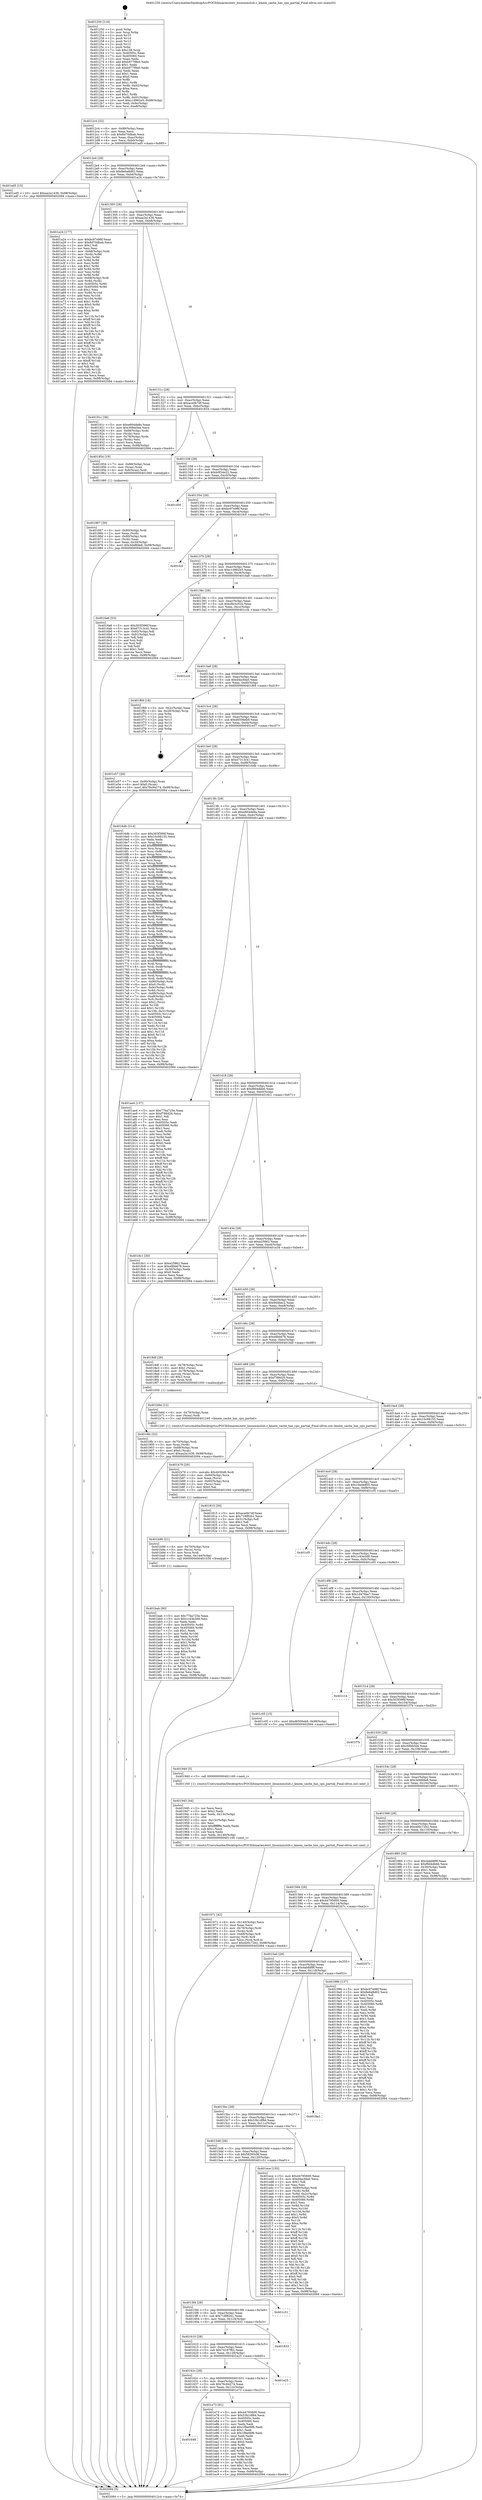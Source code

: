 digraph "0x401250" {
  label = "0x401250 (/mnt/c/Users/mathe/Desktop/tcc/POCII/binaries/extr_linuxmmslub.c_kmem_cache_has_cpu_partial_Final-ollvm.out::main(0))"
  labelloc = "t"
  node[shape=record]

  Entry [label="",width=0.3,height=0.3,shape=circle,fillcolor=black,style=filled]
  "0x4012c4" [label="{
     0x4012c4 [32]\l
     | [instrs]\l
     &nbsp;&nbsp;0x4012c4 \<+6\>: mov -0x98(%rbp),%eax\l
     &nbsp;&nbsp;0x4012ca \<+2\>: mov %eax,%ecx\l
     &nbsp;&nbsp;0x4012cc \<+6\>: sub $0x8d70dbab,%ecx\l
     &nbsp;&nbsp;0x4012d2 \<+6\>: mov %eax,-0xac(%rbp)\l
     &nbsp;&nbsp;0x4012d8 \<+6\>: mov %ecx,-0xb0(%rbp)\l
     &nbsp;&nbsp;0x4012de \<+6\>: je 0000000000401ad5 \<main+0x885\>\l
  }"]
  "0x401ad5" [label="{
     0x401ad5 [15]\l
     | [instrs]\l
     &nbsp;&nbsp;0x401ad5 \<+10\>: movl $0xaa2a1436,-0x98(%rbp)\l
     &nbsp;&nbsp;0x401adf \<+5\>: jmp 0000000000402094 \<main+0xe44\>\l
  }"]
  "0x4012e4" [label="{
     0x4012e4 [28]\l
     | [instrs]\l
     &nbsp;&nbsp;0x4012e4 \<+5\>: jmp 00000000004012e9 \<main+0x99\>\l
     &nbsp;&nbsp;0x4012e9 \<+6\>: mov -0xac(%rbp),%eax\l
     &nbsp;&nbsp;0x4012ef \<+5\>: sub $0x8e6a8d02,%eax\l
     &nbsp;&nbsp;0x4012f4 \<+6\>: mov %eax,-0xb4(%rbp)\l
     &nbsp;&nbsp;0x4012fa \<+6\>: je 0000000000401a24 \<main+0x7d4\>\l
  }"]
  Exit [label="",width=0.3,height=0.3,shape=circle,fillcolor=black,style=filled,peripheries=2]
  "0x401a24" [label="{
     0x401a24 [177]\l
     | [instrs]\l
     &nbsp;&nbsp;0x401a24 \<+5\>: mov $0xbc97e98f,%eax\l
     &nbsp;&nbsp;0x401a29 \<+5\>: mov $0x8d70dbab,%ecx\l
     &nbsp;&nbsp;0x401a2e \<+2\>: mov $0x1,%dl\l
     &nbsp;&nbsp;0x401a30 \<+2\>: xor %esi,%esi\l
     &nbsp;&nbsp;0x401a32 \<+4\>: mov -0x68(%rbp),%rdi\l
     &nbsp;&nbsp;0x401a36 \<+3\>: mov (%rdi),%r8d\l
     &nbsp;&nbsp;0x401a39 \<+3\>: mov %esi,%r9d\l
     &nbsp;&nbsp;0x401a3c \<+3\>: sub %r8d,%r9d\l
     &nbsp;&nbsp;0x401a3f \<+3\>: mov %esi,%r8d\l
     &nbsp;&nbsp;0x401a42 \<+4\>: sub $0x1,%r8d\l
     &nbsp;&nbsp;0x401a46 \<+3\>: add %r8d,%r9d\l
     &nbsp;&nbsp;0x401a49 \<+3\>: mov %esi,%r8d\l
     &nbsp;&nbsp;0x401a4c \<+3\>: sub %r9d,%r8d\l
     &nbsp;&nbsp;0x401a4f \<+4\>: mov -0x68(%rbp),%rdi\l
     &nbsp;&nbsp;0x401a53 \<+3\>: mov %r8d,(%rdi)\l
     &nbsp;&nbsp;0x401a56 \<+8\>: mov 0x40505c,%r8d\l
     &nbsp;&nbsp;0x401a5e \<+8\>: mov 0x405060,%r9d\l
     &nbsp;&nbsp;0x401a66 \<+3\>: sub $0x1,%esi\l
     &nbsp;&nbsp;0x401a69 \<+3\>: mov %r8d,%r10d\l
     &nbsp;&nbsp;0x401a6c \<+3\>: add %esi,%r10d\l
     &nbsp;&nbsp;0x401a6f \<+4\>: imul %r10d,%r8d\l
     &nbsp;&nbsp;0x401a73 \<+4\>: and $0x1,%r8d\l
     &nbsp;&nbsp;0x401a77 \<+4\>: cmp $0x0,%r8d\l
     &nbsp;&nbsp;0x401a7b \<+4\>: sete %r11b\l
     &nbsp;&nbsp;0x401a7f \<+4\>: cmp $0xa,%r9d\l
     &nbsp;&nbsp;0x401a83 \<+3\>: setl %bl\l
     &nbsp;&nbsp;0x401a86 \<+3\>: mov %r11b,%r14b\l
     &nbsp;&nbsp;0x401a89 \<+4\>: xor $0xff,%r14b\l
     &nbsp;&nbsp;0x401a8d \<+3\>: mov %bl,%r15b\l
     &nbsp;&nbsp;0x401a90 \<+4\>: xor $0xff,%r15b\l
     &nbsp;&nbsp;0x401a94 \<+3\>: xor $0x1,%dl\l
     &nbsp;&nbsp;0x401a97 \<+3\>: mov %r14b,%r12b\l
     &nbsp;&nbsp;0x401a9a \<+4\>: and $0xff,%r12b\l
     &nbsp;&nbsp;0x401a9e \<+3\>: and %dl,%r11b\l
     &nbsp;&nbsp;0x401aa1 \<+3\>: mov %r15b,%r13b\l
     &nbsp;&nbsp;0x401aa4 \<+4\>: and $0xff,%r13b\l
     &nbsp;&nbsp;0x401aa8 \<+2\>: and %dl,%bl\l
     &nbsp;&nbsp;0x401aaa \<+3\>: or %r11b,%r12b\l
     &nbsp;&nbsp;0x401aad \<+3\>: or %bl,%r13b\l
     &nbsp;&nbsp;0x401ab0 \<+3\>: xor %r13b,%r12b\l
     &nbsp;&nbsp;0x401ab3 \<+3\>: or %r15b,%r14b\l
     &nbsp;&nbsp;0x401ab6 \<+4\>: xor $0xff,%r14b\l
     &nbsp;&nbsp;0x401aba \<+3\>: or $0x1,%dl\l
     &nbsp;&nbsp;0x401abd \<+3\>: and %dl,%r14b\l
     &nbsp;&nbsp;0x401ac0 \<+3\>: or %r14b,%r12b\l
     &nbsp;&nbsp;0x401ac3 \<+4\>: test $0x1,%r12b\l
     &nbsp;&nbsp;0x401ac7 \<+3\>: cmovne %ecx,%eax\l
     &nbsp;&nbsp;0x401aca \<+6\>: mov %eax,-0x98(%rbp)\l
     &nbsp;&nbsp;0x401ad0 \<+5\>: jmp 0000000000402094 \<main+0xe44\>\l
  }"]
  "0x401300" [label="{
     0x401300 [28]\l
     | [instrs]\l
     &nbsp;&nbsp;0x401300 \<+5\>: jmp 0000000000401305 \<main+0xb5\>\l
     &nbsp;&nbsp;0x401305 \<+6\>: mov -0xac(%rbp),%eax\l
     &nbsp;&nbsp;0x40130b \<+5\>: sub $0xaa2a1436,%eax\l
     &nbsp;&nbsp;0x401310 \<+6\>: mov %eax,-0xb8(%rbp)\l
     &nbsp;&nbsp;0x401316 \<+6\>: je 000000000040191c \<main+0x6cc\>\l
  }"]
  "0x401648" [label="{
     0x401648\l
  }", style=dashed]
  "0x40191c" [label="{
     0x40191c [36]\l
     | [instrs]\l
     &nbsp;&nbsp;0x40191c \<+5\>: mov $0xe664de8a,%eax\l
     &nbsp;&nbsp;0x401921 \<+5\>: mov $0x30feb5ee,%ecx\l
     &nbsp;&nbsp;0x401926 \<+4\>: mov -0x68(%rbp),%rdx\l
     &nbsp;&nbsp;0x40192a \<+2\>: mov (%rdx),%esi\l
     &nbsp;&nbsp;0x40192c \<+4\>: mov -0x78(%rbp),%rdx\l
     &nbsp;&nbsp;0x401930 \<+2\>: cmp (%rdx),%esi\l
     &nbsp;&nbsp;0x401932 \<+3\>: cmovl %ecx,%eax\l
     &nbsp;&nbsp;0x401935 \<+6\>: mov %eax,-0x98(%rbp)\l
     &nbsp;&nbsp;0x40193b \<+5\>: jmp 0000000000402094 \<main+0xe44\>\l
  }"]
  "0x40131c" [label="{
     0x40131c [28]\l
     | [instrs]\l
     &nbsp;&nbsp;0x40131c \<+5\>: jmp 0000000000401321 \<main+0xd1\>\l
     &nbsp;&nbsp;0x401321 \<+6\>: mov -0xac(%rbp),%eax\l
     &nbsp;&nbsp;0x401327 \<+5\>: sub $0xace0b7df,%eax\l
     &nbsp;&nbsp;0x40132c \<+6\>: mov %eax,-0xbc(%rbp)\l
     &nbsp;&nbsp;0x401332 \<+6\>: je 0000000000401854 \<main+0x604\>\l
  }"]
  "0x401e73" [label="{
     0x401e73 [91]\l
     | [instrs]\l
     &nbsp;&nbsp;0x401e73 \<+5\>: mov $0x44795600,%eax\l
     &nbsp;&nbsp;0x401e78 \<+5\>: mov $0x53b1df6d,%ecx\l
     &nbsp;&nbsp;0x401e7d \<+7\>: mov 0x40505c,%edx\l
     &nbsp;&nbsp;0x401e84 \<+7\>: mov 0x405060,%esi\l
     &nbsp;&nbsp;0x401e8b \<+2\>: mov %edx,%edi\l
     &nbsp;&nbsp;0x401e8d \<+6\>: add $0x1f8a06f6,%edi\l
     &nbsp;&nbsp;0x401e93 \<+3\>: sub $0x1,%edi\l
     &nbsp;&nbsp;0x401e96 \<+6\>: sub $0x1f8a06f6,%edi\l
     &nbsp;&nbsp;0x401e9c \<+3\>: imul %edi,%edx\l
     &nbsp;&nbsp;0x401e9f \<+3\>: and $0x1,%edx\l
     &nbsp;&nbsp;0x401ea2 \<+3\>: cmp $0x0,%edx\l
     &nbsp;&nbsp;0x401ea5 \<+4\>: sete %r8b\l
     &nbsp;&nbsp;0x401ea9 \<+3\>: cmp $0xa,%esi\l
     &nbsp;&nbsp;0x401eac \<+4\>: setl %r9b\l
     &nbsp;&nbsp;0x401eb0 \<+3\>: mov %r8b,%r10b\l
     &nbsp;&nbsp;0x401eb3 \<+3\>: and %r9b,%r10b\l
     &nbsp;&nbsp;0x401eb6 \<+3\>: xor %r9b,%r8b\l
     &nbsp;&nbsp;0x401eb9 \<+3\>: or %r8b,%r10b\l
     &nbsp;&nbsp;0x401ebc \<+4\>: test $0x1,%r10b\l
     &nbsp;&nbsp;0x401ec0 \<+3\>: cmovne %ecx,%eax\l
     &nbsp;&nbsp;0x401ec3 \<+6\>: mov %eax,-0x98(%rbp)\l
     &nbsp;&nbsp;0x401ec9 \<+5\>: jmp 0000000000402094 \<main+0xe44\>\l
  }"]
  "0x401854" [label="{
     0x401854 [19]\l
     | [instrs]\l
     &nbsp;&nbsp;0x401854 \<+7\>: mov -0x88(%rbp),%rax\l
     &nbsp;&nbsp;0x40185b \<+3\>: mov (%rax),%rax\l
     &nbsp;&nbsp;0x40185e \<+4\>: mov 0x8(%rax),%rdi\l
     &nbsp;&nbsp;0x401862 \<+5\>: call 0000000000401060 \<atoi@plt\>\l
     | [calls]\l
     &nbsp;&nbsp;0x401060 \{1\} (unknown)\l
  }"]
  "0x401338" [label="{
     0x401338 [28]\l
     | [instrs]\l
     &nbsp;&nbsp;0x401338 \<+5\>: jmp 000000000040133d \<main+0xed\>\l
     &nbsp;&nbsp;0x40133d \<+6\>: mov -0xac(%rbp),%eax\l
     &nbsp;&nbsp;0x401343 \<+5\>: sub $0xb0f24e22,%eax\l
     &nbsp;&nbsp;0x401348 \<+6\>: mov %eax,-0xc0(%rbp)\l
     &nbsp;&nbsp;0x40134e \<+6\>: je 0000000000401d50 \<main+0xb00\>\l
  }"]
  "0x40162c" [label="{
     0x40162c [28]\l
     | [instrs]\l
     &nbsp;&nbsp;0x40162c \<+5\>: jmp 0000000000401631 \<main+0x3e1\>\l
     &nbsp;&nbsp;0x401631 \<+6\>: mov -0xac(%rbp),%eax\l
     &nbsp;&nbsp;0x401637 \<+5\>: sub $0x76c94274,%eax\l
     &nbsp;&nbsp;0x40163c \<+6\>: mov %eax,-0x12c(%rbp)\l
     &nbsp;&nbsp;0x401642 \<+6\>: je 0000000000401e73 \<main+0xc23\>\l
  }"]
  "0x401d50" [label="{
     0x401d50\l
  }", style=dashed]
  "0x401354" [label="{
     0x401354 [28]\l
     | [instrs]\l
     &nbsp;&nbsp;0x401354 \<+5\>: jmp 0000000000401359 \<main+0x109\>\l
     &nbsp;&nbsp;0x401359 \<+6\>: mov -0xac(%rbp),%eax\l
     &nbsp;&nbsp;0x40135f \<+5\>: sub $0xbc97e98f,%eax\l
     &nbsp;&nbsp;0x401364 \<+6\>: mov %eax,-0xc4(%rbp)\l
     &nbsp;&nbsp;0x40136a \<+6\>: je 0000000000401fc0 \<main+0xd70\>\l
  }"]
  "0x401e25" [label="{
     0x401e25\l
  }", style=dashed]
  "0x401fc0" [label="{
     0x401fc0\l
  }", style=dashed]
  "0x401370" [label="{
     0x401370 [28]\l
     | [instrs]\l
     &nbsp;&nbsp;0x401370 \<+5\>: jmp 0000000000401375 \<main+0x125\>\l
     &nbsp;&nbsp;0x401375 \<+6\>: mov -0xac(%rbp),%eax\l
     &nbsp;&nbsp;0x40137b \<+5\>: sub $0xc1d962e5,%eax\l
     &nbsp;&nbsp;0x401380 \<+6\>: mov %eax,-0xc8(%rbp)\l
     &nbsp;&nbsp;0x401386 \<+6\>: je 00000000004016a6 \<main+0x456\>\l
  }"]
  "0x401610" [label="{
     0x401610 [28]\l
     | [instrs]\l
     &nbsp;&nbsp;0x401610 \<+5\>: jmp 0000000000401615 \<main+0x3c5\>\l
     &nbsp;&nbsp;0x401615 \<+6\>: mov -0xac(%rbp),%eax\l
     &nbsp;&nbsp;0x40161b \<+5\>: sub $0x74187f62,%eax\l
     &nbsp;&nbsp;0x401620 \<+6\>: mov %eax,-0x128(%rbp)\l
     &nbsp;&nbsp;0x401626 \<+6\>: je 0000000000401e25 \<main+0xbd5\>\l
  }"]
  "0x4016a6" [label="{
     0x4016a6 [53]\l
     | [instrs]\l
     &nbsp;&nbsp;0x4016a6 \<+5\>: mov $0x303f396f,%eax\l
     &nbsp;&nbsp;0x4016ab \<+5\>: mov $0xd7313c41,%ecx\l
     &nbsp;&nbsp;0x4016b0 \<+6\>: mov -0x92(%rbp),%dl\l
     &nbsp;&nbsp;0x4016b6 \<+7\>: mov -0x91(%rbp),%sil\l
     &nbsp;&nbsp;0x4016bd \<+3\>: mov %dl,%dil\l
     &nbsp;&nbsp;0x4016c0 \<+3\>: and %sil,%dil\l
     &nbsp;&nbsp;0x4016c3 \<+3\>: xor %sil,%dl\l
     &nbsp;&nbsp;0x4016c6 \<+3\>: or %dl,%dil\l
     &nbsp;&nbsp;0x4016c9 \<+4\>: test $0x1,%dil\l
     &nbsp;&nbsp;0x4016cd \<+3\>: cmovne %ecx,%eax\l
     &nbsp;&nbsp;0x4016d0 \<+6\>: mov %eax,-0x98(%rbp)\l
     &nbsp;&nbsp;0x4016d6 \<+5\>: jmp 0000000000402094 \<main+0xe44\>\l
  }"]
  "0x40138c" [label="{
     0x40138c [28]\l
     | [instrs]\l
     &nbsp;&nbsp;0x40138c \<+5\>: jmp 0000000000401391 \<main+0x141\>\l
     &nbsp;&nbsp;0x401391 \<+6\>: mov -0xac(%rbp),%eax\l
     &nbsp;&nbsp;0x401397 \<+5\>: sub $0xc8e3c024,%eax\l
     &nbsp;&nbsp;0x40139c \<+6\>: mov %eax,-0xcc(%rbp)\l
     &nbsp;&nbsp;0x4013a2 \<+6\>: je 0000000000401ccb \<main+0xa7b\>\l
  }"]
  "0x402094" [label="{
     0x402094 [5]\l
     | [instrs]\l
     &nbsp;&nbsp;0x402094 \<+5\>: jmp 00000000004012c4 \<main+0x74\>\l
  }"]
  "0x401250" [label="{
     0x401250 [116]\l
     | [instrs]\l
     &nbsp;&nbsp;0x401250 \<+1\>: push %rbp\l
     &nbsp;&nbsp;0x401251 \<+3\>: mov %rsp,%rbp\l
     &nbsp;&nbsp;0x401254 \<+2\>: push %r15\l
     &nbsp;&nbsp;0x401256 \<+2\>: push %r14\l
     &nbsp;&nbsp;0x401258 \<+2\>: push %r13\l
     &nbsp;&nbsp;0x40125a \<+2\>: push %r12\l
     &nbsp;&nbsp;0x40125c \<+1\>: push %rbx\l
     &nbsp;&nbsp;0x40125d \<+7\>: sub $0x138,%rsp\l
     &nbsp;&nbsp;0x401264 \<+7\>: mov 0x40505c,%eax\l
     &nbsp;&nbsp;0x40126b \<+7\>: mov 0x405060,%ecx\l
     &nbsp;&nbsp;0x401272 \<+2\>: mov %eax,%edx\l
     &nbsp;&nbsp;0x401274 \<+6\>: add $0xb977f9e0,%edx\l
     &nbsp;&nbsp;0x40127a \<+3\>: sub $0x1,%edx\l
     &nbsp;&nbsp;0x40127d \<+6\>: sub $0xb977f9e0,%edx\l
     &nbsp;&nbsp;0x401283 \<+3\>: imul %edx,%eax\l
     &nbsp;&nbsp;0x401286 \<+3\>: and $0x1,%eax\l
     &nbsp;&nbsp;0x401289 \<+3\>: cmp $0x0,%eax\l
     &nbsp;&nbsp;0x40128c \<+4\>: sete %r8b\l
     &nbsp;&nbsp;0x401290 \<+4\>: and $0x1,%r8b\l
     &nbsp;&nbsp;0x401294 \<+7\>: mov %r8b,-0x92(%rbp)\l
     &nbsp;&nbsp;0x40129b \<+3\>: cmp $0xa,%ecx\l
     &nbsp;&nbsp;0x40129e \<+4\>: setl %r8b\l
     &nbsp;&nbsp;0x4012a2 \<+4\>: and $0x1,%r8b\l
     &nbsp;&nbsp;0x4012a6 \<+7\>: mov %r8b,-0x91(%rbp)\l
     &nbsp;&nbsp;0x4012ad \<+10\>: movl $0xc1d962e5,-0x98(%rbp)\l
     &nbsp;&nbsp;0x4012b7 \<+6\>: mov %edi,-0x9c(%rbp)\l
     &nbsp;&nbsp;0x4012bd \<+7\>: mov %rsi,-0xa8(%rbp)\l
  }"]
  "0x401833" [label="{
     0x401833\l
  }", style=dashed]
  "0x401ccb" [label="{
     0x401ccb\l
  }", style=dashed]
  "0x4013a8" [label="{
     0x4013a8 [28]\l
     | [instrs]\l
     &nbsp;&nbsp;0x4013a8 \<+5\>: jmp 00000000004013ad \<main+0x15d\>\l
     &nbsp;&nbsp;0x4013ad \<+6\>: mov -0xac(%rbp),%eax\l
     &nbsp;&nbsp;0x4013b3 \<+5\>: sub $0xd4acfda0,%eax\l
     &nbsp;&nbsp;0x4013b8 \<+6\>: mov %eax,-0xd0(%rbp)\l
     &nbsp;&nbsp;0x4013be \<+6\>: je 0000000000401f69 \<main+0xd19\>\l
  }"]
  "0x4015f4" [label="{
     0x4015f4 [28]\l
     | [instrs]\l
     &nbsp;&nbsp;0x4015f4 \<+5\>: jmp 00000000004015f9 \<main+0x3a9\>\l
     &nbsp;&nbsp;0x4015f9 \<+6\>: mov -0xac(%rbp),%eax\l
     &nbsp;&nbsp;0x4015ff \<+5\>: sub $0x718f82b1,%eax\l
     &nbsp;&nbsp;0x401604 \<+6\>: mov %eax,-0x124(%rbp)\l
     &nbsp;&nbsp;0x40160a \<+6\>: je 0000000000401833 \<main+0x5e3\>\l
  }"]
  "0x401f69" [label="{
     0x401f69 [18]\l
     | [instrs]\l
     &nbsp;&nbsp;0x401f69 \<+3\>: mov -0x2c(%rbp),%eax\l
     &nbsp;&nbsp;0x401f6c \<+4\>: lea -0x28(%rbp),%rsp\l
     &nbsp;&nbsp;0x401f70 \<+1\>: pop %rbx\l
     &nbsp;&nbsp;0x401f71 \<+2\>: pop %r12\l
     &nbsp;&nbsp;0x401f73 \<+2\>: pop %r13\l
     &nbsp;&nbsp;0x401f75 \<+2\>: pop %r14\l
     &nbsp;&nbsp;0x401f77 \<+2\>: pop %r15\l
     &nbsp;&nbsp;0x401f79 \<+1\>: pop %rbp\l
     &nbsp;&nbsp;0x401f7a \<+1\>: ret\l
  }"]
  "0x4013c4" [label="{
     0x4013c4 [28]\l
     | [instrs]\l
     &nbsp;&nbsp;0x4013c4 \<+5\>: jmp 00000000004013c9 \<main+0x179\>\l
     &nbsp;&nbsp;0x4013c9 \<+6\>: mov -0xac(%rbp),%eax\l
     &nbsp;&nbsp;0x4013cf \<+5\>: sub $0xd6506eb9,%eax\l
     &nbsp;&nbsp;0x4013d4 \<+6\>: mov %eax,-0xd4(%rbp)\l
     &nbsp;&nbsp;0x4013da \<+6\>: je 0000000000401e57 \<main+0xc07\>\l
  }"]
  "0x401c51" [label="{
     0x401c51\l
  }", style=dashed]
  "0x401e57" [label="{
     0x401e57 [28]\l
     | [instrs]\l
     &nbsp;&nbsp;0x401e57 \<+7\>: mov -0x90(%rbp),%rax\l
     &nbsp;&nbsp;0x401e5e \<+6\>: movl $0x0,(%rax)\l
     &nbsp;&nbsp;0x401e64 \<+10\>: movl $0x76c94274,-0x98(%rbp)\l
     &nbsp;&nbsp;0x401e6e \<+5\>: jmp 0000000000402094 \<main+0xe44\>\l
  }"]
  "0x4013e0" [label="{
     0x4013e0 [28]\l
     | [instrs]\l
     &nbsp;&nbsp;0x4013e0 \<+5\>: jmp 00000000004013e5 \<main+0x195\>\l
     &nbsp;&nbsp;0x4013e5 \<+6\>: mov -0xac(%rbp),%eax\l
     &nbsp;&nbsp;0x4013eb \<+5\>: sub $0xd7313c41,%eax\l
     &nbsp;&nbsp;0x4013f0 \<+6\>: mov %eax,-0xd8(%rbp)\l
     &nbsp;&nbsp;0x4013f6 \<+6\>: je 00000000004016db \<main+0x48b\>\l
  }"]
  "0x4015d8" [label="{
     0x4015d8 [28]\l
     | [instrs]\l
     &nbsp;&nbsp;0x4015d8 \<+5\>: jmp 00000000004015dd \<main+0x38d\>\l
     &nbsp;&nbsp;0x4015dd \<+6\>: mov -0xac(%rbp),%eax\l
     &nbsp;&nbsp;0x4015e3 \<+5\>: sub $0x58393c9f,%eax\l
     &nbsp;&nbsp;0x4015e8 \<+6\>: mov %eax,-0x120(%rbp)\l
     &nbsp;&nbsp;0x4015ee \<+6\>: je 0000000000401c51 \<main+0xa01\>\l
  }"]
  "0x4016db" [label="{
     0x4016db [314]\l
     | [instrs]\l
     &nbsp;&nbsp;0x4016db \<+5\>: mov $0x303f396f,%eax\l
     &nbsp;&nbsp;0x4016e0 \<+5\>: mov $0x10c98155,%ecx\l
     &nbsp;&nbsp;0x4016e5 \<+2\>: xor %edx,%edx\l
     &nbsp;&nbsp;0x4016e7 \<+3\>: mov %rsp,%rsi\l
     &nbsp;&nbsp;0x4016ea \<+4\>: add $0xfffffffffffffff0,%rsi\l
     &nbsp;&nbsp;0x4016ee \<+3\>: mov %rsi,%rsp\l
     &nbsp;&nbsp;0x4016f1 \<+7\>: mov %rsi,-0x90(%rbp)\l
     &nbsp;&nbsp;0x4016f8 \<+3\>: mov %rsp,%rsi\l
     &nbsp;&nbsp;0x4016fb \<+4\>: add $0xfffffffffffffff0,%rsi\l
     &nbsp;&nbsp;0x4016ff \<+3\>: mov %rsi,%rsp\l
     &nbsp;&nbsp;0x401702 \<+3\>: mov %rsp,%rdi\l
     &nbsp;&nbsp;0x401705 \<+4\>: add $0xfffffffffffffff0,%rdi\l
     &nbsp;&nbsp;0x401709 \<+3\>: mov %rdi,%rsp\l
     &nbsp;&nbsp;0x40170c \<+7\>: mov %rdi,-0x88(%rbp)\l
     &nbsp;&nbsp;0x401713 \<+3\>: mov %rsp,%rdi\l
     &nbsp;&nbsp;0x401716 \<+4\>: add $0xfffffffffffffff0,%rdi\l
     &nbsp;&nbsp;0x40171a \<+3\>: mov %rdi,%rsp\l
     &nbsp;&nbsp;0x40171d \<+4\>: mov %rdi,-0x80(%rbp)\l
     &nbsp;&nbsp;0x401721 \<+3\>: mov %rsp,%rdi\l
     &nbsp;&nbsp;0x401724 \<+4\>: add $0xfffffffffffffff0,%rdi\l
     &nbsp;&nbsp;0x401728 \<+3\>: mov %rdi,%rsp\l
     &nbsp;&nbsp;0x40172b \<+4\>: mov %rdi,-0x78(%rbp)\l
     &nbsp;&nbsp;0x40172f \<+3\>: mov %rsp,%rdi\l
     &nbsp;&nbsp;0x401732 \<+4\>: add $0xfffffffffffffff0,%rdi\l
     &nbsp;&nbsp;0x401736 \<+3\>: mov %rdi,%rsp\l
     &nbsp;&nbsp;0x401739 \<+4\>: mov %rdi,-0x70(%rbp)\l
     &nbsp;&nbsp;0x40173d \<+3\>: mov %rsp,%rdi\l
     &nbsp;&nbsp;0x401740 \<+4\>: add $0xfffffffffffffff0,%rdi\l
     &nbsp;&nbsp;0x401744 \<+3\>: mov %rdi,%rsp\l
     &nbsp;&nbsp;0x401747 \<+4\>: mov %rdi,-0x68(%rbp)\l
     &nbsp;&nbsp;0x40174b \<+3\>: mov %rsp,%rdi\l
     &nbsp;&nbsp;0x40174e \<+4\>: add $0xfffffffffffffff0,%rdi\l
     &nbsp;&nbsp;0x401752 \<+3\>: mov %rdi,%rsp\l
     &nbsp;&nbsp;0x401755 \<+4\>: mov %rdi,-0x60(%rbp)\l
     &nbsp;&nbsp;0x401759 \<+3\>: mov %rsp,%rdi\l
     &nbsp;&nbsp;0x40175c \<+4\>: add $0xfffffffffffffff0,%rdi\l
     &nbsp;&nbsp;0x401760 \<+3\>: mov %rdi,%rsp\l
     &nbsp;&nbsp;0x401763 \<+4\>: mov %rdi,-0x58(%rbp)\l
     &nbsp;&nbsp;0x401767 \<+3\>: mov %rsp,%rdi\l
     &nbsp;&nbsp;0x40176a \<+4\>: add $0xfffffffffffffff0,%rdi\l
     &nbsp;&nbsp;0x40176e \<+3\>: mov %rdi,%rsp\l
     &nbsp;&nbsp;0x401771 \<+4\>: mov %rdi,-0x50(%rbp)\l
     &nbsp;&nbsp;0x401775 \<+3\>: mov %rsp,%rdi\l
     &nbsp;&nbsp;0x401778 \<+4\>: add $0xfffffffffffffff0,%rdi\l
     &nbsp;&nbsp;0x40177c \<+3\>: mov %rdi,%rsp\l
     &nbsp;&nbsp;0x40177f \<+4\>: mov %rdi,-0x48(%rbp)\l
     &nbsp;&nbsp;0x401783 \<+3\>: mov %rsp,%rdi\l
     &nbsp;&nbsp;0x401786 \<+4\>: add $0xfffffffffffffff0,%rdi\l
     &nbsp;&nbsp;0x40178a \<+3\>: mov %rdi,%rsp\l
     &nbsp;&nbsp;0x40178d \<+4\>: mov %rdi,-0x40(%rbp)\l
     &nbsp;&nbsp;0x401791 \<+7\>: mov -0x90(%rbp),%rdi\l
     &nbsp;&nbsp;0x401798 \<+6\>: movl $0x0,(%rdi)\l
     &nbsp;&nbsp;0x40179e \<+7\>: mov -0x9c(%rbp),%r8d\l
     &nbsp;&nbsp;0x4017a5 \<+3\>: mov %r8d,(%rsi)\l
     &nbsp;&nbsp;0x4017a8 \<+7\>: mov -0x88(%rbp),%rdi\l
     &nbsp;&nbsp;0x4017af \<+7\>: mov -0xa8(%rbp),%r9\l
     &nbsp;&nbsp;0x4017b6 \<+3\>: mov %r9,(%rdi)\l
     &nbsp;&nbsp;0x4017b9 \<+3\>: cmpl $0x2,(%rsi)\l
     &nbsp;&nbsp;0x4017bc \<+4\>: setne %r10b\l
     &nbsp;&nbsp;0x4017c0 \<+4\>: and $0x1,%r10b\l
     &nbsp;&nbsp;0x4017c4 \<+4\>: mov %r10b,-0x31(%rbp)\l
     &nbsp;&nbsp;0x4017c8 \<+8\>: mov 0x40505c,%r11d\l
     &nbsp;&nbsp;0x4017d0 \<+7\>: mov 0x405060,%ebx\l
     &nbsp;&nbsp;0x4017d7 \<+3\>: sub $0x1,%edx\l
     &nbsp;&nbsp;0x4017da \<+3\>: mov %r11d,%r14d\l
     &nbsp;&nbsp;0x4017dd \<+3\>: add %edx,%r14d\l
     &nbsp;&nbsp;0x4017e0 \<+4\>: imul %r14d,%r11d\l
     &nbsp;&nbsp;0x4017e4 \<+4\>: and $0x1,%r11d\l
     &nbsp;&nbsp;0x4017e8 \<+4\>: cmp $0x0,%r11d\l
     &nbsp;&nbsp;0x4017ec \<+4\>: sete %r10b\l
     &nbsp;&nbsp;0x4017f0 \<+3\>: cmp $0xa,%ebx\l
     &nbsp;&nbsp;0x4017f3 \<+4\>: setl %r15b\l
     &nbsp;&nbsp;0x4017f7 \<+3\>: mov %r10b,%r12b\l
     &nbsp;&nbsp;0x4017fa \<+3\>: and %r15b,%r12b\l
     &nbsp;&nbsp;0x4017fd \<+3\>: xor %r15b,%r10b\l
     &nbsp;&nbsp;0x401800 \<+3\>: or %r10b,%r12b\l
     &nbsp;&nbsp;0x401803 \<+4\>: test $0x1,%r12b\l
     &nbsp;&nbsp;0x401807 \<+3\>: cmovne %ecx,%eax\l
     &nbsp;&nbsp;0x40180a \<+6\>: mov %eax,-0x98(%rbp)\l
     &nbsp;&nbsp;0x401810 \<+5\>: jmp 0000000000402094 \<main+0xe44\>\l
  }"]
  "0x4013fc" [label="{
     0x4013fc [28]\l
     | [instrs]\l
     &nbsp;&nbsp;0x4013fc \<+5\>: jmp 0000000000401401 \<main+0x1b1\>\l
     &nbsp;&nbsp;0x401401 \<+6\>: mov -0xac(%rbp),%eax\l
     &nbsp;&nbsp;0x401407 \<+5\>: sub $0xe664de8a,%eax\l
     &nbsp;&nbsp;0x40140c \<+6\>: mov %eax,-0xdc(%rbp)\l
     &nbsp;&nbsp;0x401412 \<+6\>: je 0000000000401ae4 \<main+0x894\>\l
  }"]
  "0x401ece" [label="{
     0x401ece [155]\l
     | [instrs]\l
     &nbsp;&nbsp;0x401ece \<+5\>: mov $0x44795600,%eax\l
     &nbsp;&nbsp;0x401ed3 \<+5\>: mov $0xd4acfda0,%ecx\l
     &nbsp;&nbsp;0x401ed8 \<+2\>: mov $0x1,%dl\l
     &nbsp;&nbsp;0x401eda \<+2\>: xor %esi,%esi\l
     &nbsp;&nbsp;0x401edc \<+7\>: mov -0x90(%rbp),%rdi\l
     &nbsp;&nbsp;0x401ee3 \<+3\>: mov (%rdi),%r8d\l
     &nbsp;&nbsp;0x401ee6 \<+4\>: mov %r8d,-0x2c(%rbp)\l
     &nbsp;&nbsp;0x401eea \<+8\>: mov 0x40505c,%r8d\l
     &nbsp;&nbsp;0x401ef2 \<+8\>: mov 0x405060,%r9d\l
     &nbsp;&nbsp;0x401efa \<+3\>: sub $0x1,%esi\l
     &nbsp;&nbsp;0x401efd \<+3\>: mov %r8d,%r10d\l
     &nbsp;&nbsp;0x401f00 \<+3\>: add %esi,%r10d\l
     &nbsp;&nbsp;0x401f03 \<+4\>: imul %r10d,%r8d\l
     &nbsp;&nbsp;0x401f07 \<+4\>: and $0x1,%r8d\l
     &nbsp;&nbsp;0x401f0b \<+4\>: cmp $0x0,%r8d\l
     &nbsp;&nbsp;0x401f0f \<+4\>: sete %r11b\l
     &nbsp;&nbsp;0x401f13 \<+4\>: cmp $0xa,%r9d\l
     &nbsp;&nbsp;0x401f17 \<+3\>: setl %bl\l
     &nbsp;&nbsp;0x401f1a \<+3\>: mov %r11b,%r14b\l
     &nbsp;&nbsp;0x401f1d \<+4\>: xor $0xff,%r14b\l
     &nbsp;&nbsp;0x401f21 \<+3\>: mov %bl,%r15b\l
     &nbsp;&nbsp;0x401f24 \<+4\>: xor $0xff,%r15b\l
     &nbsp;&nbsp;0x401f28 \<+3\>: xor $0x0,%dl\l
     &nbsp;&nbsp;0x401f2b \<+3\>: mov %r14b,%r12b\l
     &nbsp;&nbsp;0x401f2e \<+4\>: and $0x0,%r12b\l
     &nbsp;&nbsp;0x401f32 \<+3\>: and %dl,%r11b\l
     &nbsp;&nbsp;0x401f35 \<+3\>: mov %r15b,%r13b\l
     &nbsp;&nbsp;0x401f38 \<+4\>: and $0x0,%r13b\l
     &nbsp;&nbsp;0x401f3c \<+2\>: and %dl,%bl\l
     &nbsp;&nbsp;0x401f3e \<+3\>: or %r11b,%r12b\l
     &nbsp;&nbsp;0x401f41 \<+3\>: or %bl,%r13b\l
     &nbsp;&nbsp;0x401f44 \<+3\>: xor %r13b,%r12b\l
     &nbsp;&nbsp;0x401f47 \<+3\>: or %r15b,%r14b\l
     &nbsp;&nbsp;0x401f4a \<+4\>: xor $0xff,%r14b\l
     &nbsp;&nbsp;0x401f4e \<+3\>: or $0x0,%dl\l
     &nbsp;&nbsp;0x401f51 \<+3\>: and %dl,%r14b\l
     &nbsp;&nbsp;0x401f54 \<+3\>: or %r14b,%r12b\l
     &nbsp;&nbsp;0x401f57 \<+4\>: test $0x1,%r12b\l
     &nbsp;&nbsp;0x401f5b \<+3\>: cmovne %ecx,%eax\l
     &nbsp;&nbsp;0x401f5e \<+6\>: mov %eax,-0x98(%rbp)\l
     &nbsp;&nbsp;0x401f64 \<+5\>: jmp 0000000000402094 \<main+0xe44\>\l
  }"]
  "0x4015bc" [label="{
     0x4015bc [28]\l
     | [instrs]\l
     &nbsp;&nbsp;0x4015bc \<+5\>: jmp 00000000004015c1 \<main+0x371\>\l
     &nbsp;&nbsp;0x4015c1 \<+6\>: mov -0xac(%rbp),%eax\l
     &nbsp;&nbsp;0x4015c7 \<+5\>: sub $0x53b1df6d,%eax\l
     &nbsp;&nbsp;0x4015cc \<+6\>: mov %eax,-0x11c(%rbp)\l
     &nbsp;&nbsp;0x4015d2 \<+6\>: je 0000000000401ece \<main+0xc7e\>\l
  }"]
  "0x401ae4" [label="{
     0x401ae4 [137]\l
     | [instrs]\l
     &nbsp;&nbsp;0x401ae4 \<+5\>: mov $0x77ba725e,%eax\l
     &nbsp;&nbsp;0x401ae9 \<+5\>: mov $0xf788d26,%ecx\l
     &nbsp;&nbsp;0x401aee \<+2\>: mov $0x1,%dl\l
     &nbsp;&nbsp;0x401af0 \<+2\>: xor %esi,%esi\l
     &nbsp;&nbsp;0x401af2 \<+7\>: mov 0x40505c,%edi\l
     &nbsp;&nbsp;0x401af9 \<+8\>: mov 0x405060,%r8d\l
     &nbsp;&nbsp;0x401b01 \<+3\>: sub $0x1,%esi\l
     &nbsp;&nbsp;0x401b04 \<+3\>: mov %edi,%r9d\l
     &nbsp;&nbsp;0x401b07 \<+3\>: add %esi,%r9d\l
     &nbsp;&nbsp;0x401b0a \<+4\>: imul %r9d,%edi\l
     &nbsp;&nbsp;0x401b0e \<+3\>: and $0x1,%edi\l
     &nbsp;&nbsp;0x401b11 \<+3\>: cmp $0x0,%edi\l
     &nbsp;&nbsp;0x401b14 \<+4\>: sete %r10b\l
     &nbsp;&nbsp;0x401b18 \<+4\>: cmp $0xa,%r8d\l
     &nbsp;&nbsp;0x401b1c \<+4\>: setl %r11b\l
     &nbsp;&nbsp;0x401b20 \<+3\>: mov %r10b,%bl\l
     &nbsp;&nbsp;0x401b23 \<+3\>: xor $0xff,%bl\l
     &nbsp;&nbsp;0x401b26 \<+3\>: mov %r11b,%r14b\l
     &nbsp;&nbsp;0x401b29 \<+4\>: xor $0xff,%r14b\l
     &nbsp;&nbsp;0x401b2d \<+3\>: xor $0x1,%dl\l
     &nbsp;&nbsp;0x401b30 \<+3\>: mov %bl,%r15b\l
     &nbsp;&nbsp;0x401b33 \<+4\>: and $0xff,%r15b\l
     &nbsp;&nbsp;0x401b37 \<+3\>: and %dl,%r10b\l
     &nbsp;&nbsp;0x401b3a \<+3\>: mov %r14b,%r12b\l
     &nbsp;&nbsp;0x401b3d \<+4\>: and $0xff,%r12b\l
     &nbsp;&nbsp;0x401b41 \<+3\>: and %dl,%r11b\l
     &nbsp;&nbsp;0x401b44 \<+3\>: or %r10b,%r15b\l
     &nbsp;&nbsp;0x401b47 \<+3\>: or %r11b,%r12b\l
     &nbsp;&nbsp;0x401b4a \<+3\>: xor %r12b,%r15b\l
     &nbsp;&nbsp;0x401b4d \<+3\>: or %r14b,%bl\l
     &nbsp;&nbsp;0x401b50 \<+3\>: xor $0xff,%bl\l
     &nbsp;&nbsp;0x401b53 \<+3\>: or $0x1,%dl\l
     &nbsp;&nbsp;0x401b56 \<+2\>: and %dl,%bl\l
     &nbsp;&nbsp;0x401b58 \<+3\>: or %bl,%r15b\l
     &nbsp;&nbsp;0x401b5b \<+4\>: test $0x1,%r15b\l
     &nbsp;&nbsp;0x401b5f \<+3\>: cmovne %ecx,%eax\l
     &nbsp;&nbsp;0x401b62 \<+6\>: mov %eax,-0x98(%rbp)\l
     &nbsp;&nbsp;0x401b68 \<+5\>: jmp 0000000000402094 \<main+0xe44\>\l
  }"]
  "0x401418" [label="{
     0x401418 [28]\l
     | [instrs]\l
     &nbsp;&nbsp;0x401418 \<+5\>: jmp 000000000040141d \<main+0x1cd\>\l
     &nbsp;&nbsp;0x40141d \<+6\>: mov -0xac(%rbp),%eax\l
     &nbsp;&nbsp;0x401423 \<+5\>: sub $0xf9d4dbb6,%eax\l
     &nbsp;&nbsp;0x401428 \<+6\>: mov %eax,-0xe0(%rbp)\l
     &nbsp;&nbsp;0x40142e \<+6\>: je 00000000004018c1 \<main+0x671\>\l
  }"]
  "0x4018a3" [label="{
     0x4018a3\l
  }", style=dashed]
  "0x4018c1" [label="{
     0x4018c1 [30]\l
     | [instrs]\l
     &nbsp;&nbsp;0x4018c1 \<+5\>: mov $0xe25862,%eax\l
     &nbsp;&nbsp;0x4018c6 \<+5\>: mov $0xe9bb676,%ecx\l
     &nbsp;&nbsp;0x4018cb \<+3\>: mov -0x30(%rbp),%edx\l
     &nbsp;&nbsp;0x4018ce \<+3\>: cmp $0x0,%edx\l
     &nbsp;&nbsp;0x4018d1 \<+3\>: cmove %ecx,%eax\l
     &nbsp;&nbsp;0x4018d4 \<+6\>: mov %eax,-0x98(%rbp)\l
     &nbsp;&nbsp;0x4018da \<+5\>: jmp 0000000000402094 \<main+0xe44\>\l
  }"]
  "0x401434" [label="{
     0x401434 [28]\l
     | [instrs]\l
     &nbsp;&nbsp;0x401434 \<+5\>: jmp 0000000000401439 \<main+0x1e9\>\l
     &nbsp;&nbsp;0x401439 \<+6\>: mov -0xac(%rbp),%eax\l
     &nbsp;&nbsp;0x40143f \<+5\>: sub $0xe25862,%eax\l
     &nbsp;&nbsp;0x401444 \<+6\>: mov %eax,-0xe4(%rbp)\l
     &nbsp;&nbsp;0x40144a \<+6\>: je 0000000000401e34 \<main+0xbe4\>\l
  }"]
  "0x4015a0" [label="{
     0x4015a0 [28]\l
     | [instrs]\l
     &nbsp;&nbsp;0x4015a0 \<+5\>: jmp 00000000004015a5 \<main+0x355\>\l
     &nbsp;&nbsp;0x4015a5 \<+6\>: mov -0xac(%rbp),%eax\l
     &nbsp;&nbsp;0x4015ab \<+5\>: sub $0x4abfdf9f,%eax\l
     &nbsp;&nbsp;0x4015b0 \<+6\>: mov %eax,-0x118(%rbp)\l
     &nbsp;&nbsp;0x4015b6 \<+6\>: je 00000000004018a3 \<main+0x653\>\l
  }"]
  "0x401e34" [label="{
     0x401e34\l
  }", style=dashed]
  "0x401450" [label="{
     0x401450 [28]\l
     | [instrs]\l
     &nbsp;&nbsp;0x401450 \<+5\>: jmp 0000000000401455 \<main+0x205\>\l
     &nbsp;&nbsp;0x401455 \<+6\>: mov -0xac(%rbp),%eax\l
     &nbsp;&nbsp;0x40145b \<+5\>: sub $0x944bec2,%eax\l
     &nbsp;&nbsp;0x401460 \<+6\>: mov %eax,-0xe8(%rbp)\l
     &nbsp;&nbsp;0x401466 \<+6\>: je 0000000000401e43 \<main+0xbf3\>\l
  }"]
  "0x40207c" [label="{
     0x40207c\l
  }", style=dashed]
  "0x401e43" [label="{
     0x401e43\l
  }", style=dashed]
  "0x40146c" [label="{
     0x40146c [28]\l
     | [instrs]\l
     &nbsp;&nbsp;0x40146c \<+5\>: jmp 0000000000401471 \<main+0x221\>\l
     &nbsp;&nbsp;0x401471 \<+6\>: mov -0xac(%rbp),%eax\l
     &nbsp;&nbsp;0x401477 \<+5\>: sub $0xe9bb676,%eax\l
     &nbsp;&nbsp;0x40147c \<+6\>: mov %eax,-0xec(%rbp)\l
     &nbsp;&nbsp;0x401482 \<+6\>: je 00000000004018df \<main+0x68f\>\l
  }"]
  "0x401bab" [label="{
     0x401bab [90]\l
     | [instrs]\l
     &nbsp;&nbsp;0x401bab \<+5\>: mov $0x77ba725e,%eax\l
     &nbsp;&nbsp;0x401bb0 \<+5\>: mov $0x1c43e3d9,%esi\l
     &nbsp;&nbsp;0x401bb5 \<+2\>: xor %edx,%edx\l
     &nbsp;&nbsp;0x401bb7 \<+8\>: mov 0x40505c,%r8d\l
     &nbsp;&nbsp;0x401bbf \<+8\>: mov 0x405060,%r9d\l
     &nbsp;&nbsp;0x401bc7 \<+3\>: sub $0x1,%edx\l
     &nbsp;&nbsp;0x401bca \<+3\>: mov %r8d,%r10d\l
     &nbsp;&nbsp;0x401bcd \<+3\>: add %edx,%r10d\l
     &nbsp;&nbsp;0x401bd0 \<+4\>: imul %r10d,%r8d\l
     &nbsp;&nbsp;0x401bd4 \<+4\>: and $0x1,%r8d\l
     &nbsp;&nbsp;0x401bd8 \<+4\>: cmp $0x0,%r8d\l
     &nbsp;&nbsp;0x401bdc \<+4\>: sete %r11b\l
     &nbsp;&nbsp;0x401be0 \<+4\>: cmp $0xa,%r9d\l
     &nbsp;&nbsp;0x401be4 \<+3\>: setl %bl\l
     &nbsp;&nbsp;0x401be7 \<+3\>: mov %r11b,%r14b\l
     &nbsp;&nbsp;0x401bea \<+3\>: and %bl,%r14b\l
     &nbsp;&nbsp;0x401bed \<+3\>: xor %bl,%r11b\l
     &nbsp;&nbsp;0x401bf0 \<+3\>: or %r11b,%r14b\l
     &nbsp;&nbsp;0x401bf3 \<+4\>: test $0x1,%r14b\l
     &nbsp;&nbsp;0x401bf7 \<+3\>: cmovne %esi,%eax\l
     &nbsp;&nbsp;0x401bfa \<+6\>: mov %eax,-0x98(%rbp)\l
     &nbsp;&nbsp;0x401c00 \<+5\>: jmp 0000000000402094 \<main+0xe44\>\l
  }"]
  "0x4018df" [label="{
     0x4018df [29]\l
     | [instrs]\l
     &nbsp;&nbsp;0x4018df \<+4\>: mov -0x78(%rbp),%rax\l
     &nbsp;&nbsp;0x4018e3 \<+6\>: movl $0x1,(%rax)\l
     &nbsp;&nbsp;0x4018e9 \<+4\>: mov -0x78(%rbp),%rax\l
     &nbsp;&nbsp;0x4018ed \<+3\>: movslq (%rax),%rax\l
     &nbsp;&nbsp;0x4018f0 \<+4\>: shl $0x2,%rax\l
     &nbsp;&nbsp;0x4018f4 \<+3\>: mov %rax,%rdi\l
     &nbsp;&nbsp;0x4018f7 \<+5\>: call 0000000000401050 \<malloc@plt\>\l
     | [calls]\l
     &nbsp;&nbsp;0x401050 \{1\} (unknown)\l
  }"]
  "0x401488" [label="{
     0x401488 [28]\l
     | [instrs]\l
     &nbsp;&nbsp;0x401488 \<+5\>: jmp 000000000040148d \<main+0x23d\>\l
     &nbsp;&nbsp;0x40148d \<+6\>: mov -0xac(%rbp),%eax\l
     &nbsp;&nbsp;0x401493 \<+5\>: sub $0xf788d26,%eax\l
     &nbsp;&nbsp;0x401498 \<+6\>: mov %eax,-0xf0(%rbp)\l
     &nbsp;&nbsp;0x40149e \<+6\>: je 0000000000401b6d \<main+0x91d\>\l
  }"]
  "0x401b96" [label="{
     0x401b96 [21]\l
     | [instrs]\l
     &nbsp;&nbsp;0x401b96 \<+4\>: mov -0x70(%rbp),%rcx\l
     &nbsp;&nbsp;0x401b9a \<+3\>: mov (%rcx),%rcx\l
     &nbsp;&nbsp;0x401b9d \<+3\>: mov %rcx,%rdi\l
     &nbsp;&nbsp;0x401ba0 \<+6\>: mov %eax,-0x144(%rbp)\l
     &nbsp;&nbsp;0x401ba6 \<+5\>: call 0000000000401030 \<free@plt\>\l
     | [calls]\l
     &nbsp;&nbsp;0x401030 \{1\} (unknown)\l
  }"]
  "0x401b6d" [label="{
     0x401b6d [12]\l
     | [instrs]\l
     &nbsp;&nbsp;0x401b6d \<+4\>: mov -0x70(%rbp),%rax\l
     &nbsp;&nbsp;0x401b71 \<+3\>: mov (%rax),%rdi\l
     &nbsp;&nbsp;0x401b74 \<+5\>: call 0000000000401240 \<kmem_cache_has_cpu_partial\>\l
     | [calls]\l
     &nbsp;&nbsp;0x401240 \{1\} (/mnt/c/Users/mathe/Desktop/tcc/POCII/binaries/extr_linuxmmslub.c_kmem_cache_has_cpu_partial_Final-ollvm.out::kmem_cache_has_cpu_partial)\l
  }"]
  "0x4014a4" [label="{
     0x4014a4 [28]\l
     | [instrs]\l
     &nbsp;&nbsp;0x4014a4 \<+5\>: jmp 00000000004014a9 \<main+0x259\>\l
     &nbsp;&nbsp;0x4014a9 \<+6\>: mov -0xac(%rbp),%eax\l
     &nbsp;&nbsp;0x4014af \<+5\>: sub $0x10c98155,%eax\l
     &nbsp;&nbsp;0x4014b4 \<+6\>: mov %eax,-0xf4(%rbp)\l
     &nbsp;&nbsp;0x4014ba \<+6\>: je 0000000000401815 \<main+0x5c5\>\l
  }"]
  "0x401b79" [label="{
     0x401b79 [29]\l
     | [instrs]\l
     &nbsp;&nbsp;0x401b79 \<+10\>: movabs $0x4030d6,%rdi\l
     &nbsp;&nbsp;0x401b83 \<+4\>: mov -0x60(%rbp),%rcx\l
     &nbsp;&nbsp;0x401b87 \<+2\>: mov %eax,(%rcx)\l
     &nbsp;&nbsp;0x401b89 \<+4\>: mov -0x60(%rbp),%rcx\l
     &nbsp;&nbsp;0x401b8d \<+2\>: mov (%rcx),%esi\l
     &nbsp;&nbsp;0x401b8f \<+2\>: mov $0x0,%al\l
     &nbsp;&nbsp;0x401b91 \<+5\>: call 0000000000401040 \<printf@plt\>\l
     | [calls]\l
     &nbsp;&nbsp;0x401040 \{1\} (unknown)\l
  }"]
  "0x401815" [label="{
     0x401815 [30]\l
     | [instrs]\l
     &nbsp;&nbsp;0x401815 \<+5\>: mov $0xace0b7df,%eax\l
     &nbsp;&nbsp;0x40181a \<+5\>: mov $0x718f82b1,%ecx\l
     &nbsp;&nbsp;0x40181f \<+3\>: mov -0x31(%rbp),%dl\l
     &nbsp;&nbsp;0x401822 \<+3\>: test $0x1,%dl\l
     &nbsp;&nbsp;0x401825 \<+3\>: cmovne %ecx,%eax\l
     &nbsp;&nbsp;0x401828 \<+6\>: mov %eax,-0x98(%rbp)\l
     &nbsp;&nbsp;0x40182e \<+5\>: jmp 0000000000402094 \<main+0xe44\>\l
  }"]
  "0x4014c0" [label="{
     0x4014c0 [28]\l
     | [instrs]\l
     &nbsp;&nbsp;0x4014c0 \<+5\>: jmp 00000000004014c5 \<main+0x275\>\l
     &nbsp;&nbsp;0x4014c5 \<+6\>: mov -0xac(%rbp),%eax\l
     &nbsp;&nbsp;0x4014cb \<+5\>: sub $0x19a0e805,%eax\l
     &nbsp;&nbsp;0x4014d0 \<+6\>: mov %eax,-0xf8(%rbp)\l
     &nbsp;&nbsp;0x4014d6 \<+6\>: je 0000000000401cf5 \<main+0xaa5\>\l
  }"]
  "0x401867" [label="{
     0x401867 [30]\l
     | [instrs]\l
     &nbsp;&nbsp;0x401867 \<+4\>: mov -0x80(%rbp),%rdi\l
     &nbsp;&nbsp;0x40186b \<+2\>: mov %eax,(%rdi)\l
     &nbsp;&nbsp;0x40186d \<+4\>: mov -0x80(%rbp),%rdi\l
     &nbsp;&nbsp;0x401871 \<+2\>: mov (%rdi),%eax\l
     &nbsp;&nbsp;0x401873 \<+3\>: mov %eax,-0x30(%rbp)\l
     &nbsp;&nbsp;0x401876 \<+10\>: movl $0x3d48fde8,-0x98(%rbp)\l
     &nbsp;&nbsp;0x401880 \<+5\>: jmp 0000000000402094 \<main+0xe44\>\l
  }"]
  "0x401584" [label="{
     0x401584 [28]\l
     | [instrs]\l
     &nbsp;&nbsp;0x401584 \<+5\>: jmp 0000000000401589 \<main+0x339\>\l
     &nbsp;&nbsp;0x401589 \<+6\>: mov -0xac(%rbp),%eax\l
     &nbsp;&nbsp;0x40158f \<+5\>: sub $0x44795600,%eax\l
     &nbsp;&nbsp;0x401594 \<+6\>: mov %eax,-0x114(%rbp)\l
     &nbsp;&nbsp;0x40159a \<+6\>: je 000000000040207c \<main+0xe2c\>\l
  }"]
  "0x401cf5" [label="{
     0x401cf5\l
  }", style=dashed]
  "0x4014dc" [label="{
     0x4014dc [28]\l
     | [instrs]\l
     &nbsp;&nbsp;0x4014dc \<+5\>: jmp 00000000004014e1 \<main+0x291\>\l
     &nbsp;&nbsp;0x4014e1 \<+6\>: mov -0xac(%rbp),%eax\l
     &nbsp;&nbsp;0x4014e7 \<+5\>: sub $0x1c43e3d9,%eax\l
     &nbsp;&nbsp;0x4014ec \<+6\>: mov %eax,-0xfc(%rbp)\l
     &nbsp;&nbsp;0x4014f2 \<+6\>: je 0000000000401c05 \<main+0x9b5\>\l
  }"]
  "0x40199b" [label="{
     0x40199b [137]\l
     | [instrs]\l
     &nbsp;&nbsp;0x40199b \<+5\>: mov $0xbc97e98f,%eax\l
     &nbsp;&nbsp;0x4019a0 \<+5\>: mov $0x8e6a8d02,%ecx\l
     &nbsp;&nbsp;0x4019a5 \<+2\>: mov $0x1,%dl\l
     &nbsp;&nbsp;0x4019a7 \<+2\>: xor %esi,%esi\l
     &nbsp;&nbsp;0x4019a9 \<+7\>: mov 0x40505c,%edi\l
     &nbsp;&nbsp;0x4019b0 \<+8\>: mov 0x405060,%r8d\l
     &nbsp;&nbsp;0x4019b8 \<+3\>: sub $0x1,%esi\l
     &nbsp;&nbsp;0x4019bb \<+3\>: mov %edi,%r9d\l
     &nbsp;&nbsp;0x4019be \<+3\>: add %esi,%r9d\l
     &nbsp;&nbsp;0x4019c1 \<+4\>: imul %r9d,%edi\l
     &nbsp;&nbsp;0x4019c5 \<+3\>: and $0x1,%edi\l
     &nbsp;&nbsp;0x4019c8 \<+3\>: cmp $0x0,%edi\l
     &nbsp;&nbsp;0x4019cb \<+4\>: sete %r10b\l
     &nbsp;&nbsp;0x4019cf \<+4\>: cmp $0xa,%r8d\l
     &nbsp;&nbsp;0x4019d3 \<+4\>: setl %r11b\l
     &nbsp;&nbsp;0x4019d7 \<+3\>: mov %r10b,%bl\l
     &nbsp;&nbsp;0x4019da \<+3\>: xor $0xff,%bl\l
     &nbsp;&nbsp;0x4019dd \<+3\>: mov %r11b,%r14b\l
     &nbsp;&nbsp;0x4019e0 \<+4\>: xor $0xff,%r14b\l
     &nbsp;&nbsp;0x4019e4 \<+3\>: xor $0x1,%dl\l
     &nbsp;&nbsp;0x4019e7 \<+3\>: mov %bl,%r15b\l
     &nbsp;&nbsp;0x4019ea \<+4\>: and $0xff,%r15b\l
     &nbsp;&nbsp;0x4019ee \<+3\>: and %dl,%r10b\l
     &nbsp;&nbsp;0x4019f1 \<+3\>: mov %r14b,%r12b\l
     &nbsp;&nbsp;0x4019f4 \<+4\>: and $0xff,%r12b\l
     &nbsp;&nbsp;0x4019f8 \<+3\>: and %dl,%r11b\l
     &nbsp;&nbsp;0x4019fb \<+3\>: or %r10b,%r15b\l
     &nbsp;&nbsp;0x4019fe \<+3\>: or %r11b,%r12b\l
     &nbsp;&nbsp;0x401a01 \<+3\>: xor %r12b,%r15b\l
     &nbsp;&nbsp;0x401a04 \<+3\>: or %r14b,%bl\l
     &nbsp;&nbsp;0x401a07 \<+3\>: xor $0xff,%bl\l
     &nbsp;&nbsp;0x401a0a \<+3\>: or $0x1,%dl\l
     &nbsp;&nbsp;0x401a0d \<+2\>: and %dl,%bl\l
     &nbsp;&nbsp;0x401a0f \<+3\>: or %bl,%r15b\l
     &nbsp;&nbsp;0x401a12 \<+4\>: test $0x1,%r15b\l
     &nbsp;&nbsp;0x401a16 \<+3\>: cmovne %ecx,%eax\l
     &nbsp;&nbsp;0x401a19 \<+6\>: mov %eax,-0x98(%rbp)\l
     &nbsp;&nbsp;0x401a1f \<+5\>: jmp 0000000000402094 \<main+0xe44\>\l
  }"]
  "0x401c05" [label="{
     0x401c05 [15]\l
     | [instrs]\l
     &nbsp;&nbsp;0x401c05 \<+10\>: movl $0xd6506eb9,-0x98(%rbp)\l
     &nbsp;&nbsp;0x401c0f \<+5\>: jmp 0000000000402094 \<main+0xe44\>\l
  }"]
  "0x4014f8" [label="{
     0x4014f8 [28]\l
     | [instrs]\l
     &nbsp;&nbsp;0x4014f8 \<+5\>: jmp 00000000004014fd \<main+0x2ad\>\l
     &nbsp;&nbsp;0x4014fd \<+6\>: mov -0xac(%rbp),%eax\l
     &nbsp;&nbsp;0x401503 \<+5\>: sub $0x1d479ae7,%eax\l
     &nbsp;&nbsp;0x401508 \<+6\>: mov %eax,-0x100(%rbp)\l
     &nbsp;&nbsp;0x40150e \<+6\>: je 0000000000401c14 \<main+0x9c4\>\l
  }"]
  "0x401971" [label="{
     0x401971 [42]\l
     | [instrs]\l
     &nbsp;&nbsp;0x401971 \<+6\>: mov -0x140(%rbp),%ecx\l
     &nbsp;&nbsp;0x401977 \<+3\>: imul %eax,%ecx\l
     &nbsp;&nbsp;0x40197a \<+4\>: mov -0x70(%rbp),%rdi\l
     &nbsp;&nbsp;0x40197e \<+3\>: mov (%rdi),%rdi\l
     &nbsp;&nbsp;0x401981 \<+4\>: mov -0x68(%rbp),%r8\l
     &nbsp;&nbsp;0x401985 \<+3\>: movslq (%r8),%r8\l
     &nbsp;&nbsp;0x401988 \<+4\>: mov %ecx,(%rdi,%r8,4)\l
     &nbsp;&nbsp;0x40198c \<+10\>: movl $0x400c72b2,-0x98(%rbp)\l
     &nbsp;&nbsp;0x401996 \<+5\>: jmp 0000000000402094 \<main+0xe44\>\l
  }"]
  "0x401c14" [label="{
     0x401c14\l
  }", style=dashed]
  "0x401514" [label="{
     0x401514 [28]\l
     | [instrs]\l
     &nbsp;&nbsp;0x401514 \<+5\>: jmp 0000000000401519 \<main+0x2c9\>\l
     &nbsp;&nbsp;0x401519 \<+6\>: mov -0xac(%rbp),%eax\l
     &nbsp;&nbsp;0x40151f \<+5\>: sub $0x303f396f,%eax\l
     &nbsp;&nbsp;0x401524 \<+6\>: mov %eax,-0x104(%rbp)\l
     &nbsp;&nbsp;0x40152a \<+6\>: je 0000000000401f7b \<main+0xd2b\>\l
  }"]
  "0x401945" [label="{
     0x401945 [44]\l
     | [instrs]\l
     &nbsp;&nbsp;0x401945 \<+2\>: xor %ecx,%ecx\l
     &nbsp;&nbsp;0x401947 \<+5\>: mov $0x2,%edx\l
     &nbsp;&nbsp;0x40194c \<+6\>: mov %edx,-0x13c(%rbp)\l
     &nbsp;&nbsp;0x401952 \<+1\>: cltd\l
     &nbsp;&nbsp;0x401953 \<+6\>: mov -0x13c(%rbp),%esi\l
     &nbsp;&nbsp;0x401959 \<+2\>: idiv %esi\l
     &nbsp;&nbsp;0x40195b \<+6\>: imul $0xfffffffe,%edx,%edx\l
     &nbsp;&nbsp;0x401961 \<+3\>: sub $0x1,%ecx\l
     &nbsp;&nbsp;0x401964 \<+2\>: sub %ecx,%edx\l
     &nbsp;&nbsp;0x401966 \<+6\>: mov %edx,-0x140(%rbp)\l
     &nbsp;&nbsp;0x40196c \<+5\>: call 0000000000401160 \<next_i\>\l
     | [calls]\l
     &nbsp;&nbsp;0x401160 \{1\} (/mnt/c/Users/mathe/Desktop/tcc/POCII/binaries/extr_linuxmmslub.c_kmem_cache_has_cpu_partial_Final-ollvm.out::next_i)\l
  }"]
  "0x401f7b" [label="{
     0x401f7b\l
  }", style=dashed]
  "0x401530" [label="{
     0x401530 [28]\l
     | [instrs]\l
     &nbsp;&nbsp;0x401530 \<+5\>: jmp 0000000000401535 \<main+0x2e5\>\l
     &nbsp;&nbsp;0x401535 \<+6\>: mov -0xac(%rbp),%eax\l
     &nbsp;&nbsp;0x40153b \<+5\>: sub $0x30feb5ee,%eax\l
     &nbsp;&nbsp;0x401540 \<+6\>: mov %eax,-0x108(%rbp)\l
     &nbsp;&nbsp;0x401546 \<+6\>: je 0000000000401940 \<main+0x6f0\>\l
  }"]
  "0x4018fc" [label="{
     0x4018fc [32]\l
     | [instrs]\l
     &nbsp;&nbsp;0x4018fc \<+4\>: mov -0x70(%rbp),%rdi\l
     &nbsp;&nbsp;0x401900 \<+3\>: mov %rax,(%rdi)\l
     &nbsp;&nbsp;0x401903 \<+4\>: mov -0x68(%rbp),%rax\l
     &nbsp;&nbsp;0x401907 \<+6\>: movl $0x0,(%rax)\l
     &nbsp;&nbsp;0x40190d \<+10\>: movl $0xaa2a1436,-0x98(%rbp)\l
     &nbsp;&nbsp;0x401917 \<+5\>: jmp 0000000000402094 \<main+0xe44\>\l
  }"]
  "0x401940" [label="{
     0x401940 [5]\l
     | [instrs]\l
     &nbsp;&nbsp;0x401940 \<+5\>: call 0000000000401160 \<next_i\>\l
     | [calls]\l
     &nbsp;&nbsp;0x401160 \{1\} (/mnt/c/Users/mathe/Desktop/tcc/POCII/binaries/extr_linuxmmslub.c_kmem_cache_has_cpu_partial_Final-ollvm.out::next_i)\l
  }"]
  "0x40154c" [label="{
     0x40154c [28]\l
     | [instrs]\l
     &nbsp;&nbsp;0x40154c \<+5\>: jmp 0000000000401551 \<main+0x301\>\l
     &nbsp;&nbsp;0x401551 \<+6\>: mov -0xac(%rbp),%eax\l
     &nbsp;&nbsp;0x401557 \<+5\>: sub $0x3d48fde8,%eax\l
     &nbsp;&nbsp;0x40155c \<+6\>: mov %eax,-0x10c(%rbp)\l
     &nbsp;&nbsp;0x401562 \<+6\>: je 0000000000401885 \<main+0x635\>\l
  }"]
  "0x401568" [label="{
     0x401568 [28]\l
     | [instrs]\l
     &nbsp;&nbsp;0x401568 \<+5\>: jmp 000000000040156d \<main+0x31d\>\l
     &nbsp;&nbsp;0x40156d \<+6\>: mov -0xac(%rbp),%eax\l
     &nbsp;&nbsp;0x401573 \<+5\>: sub $0x400c72b2,%eax\l
     &nbsp;&nbsp;0x401578 \<+6\>: mov %eax,-0x110(%rbp)\l
     &nbsp;&nbsp;0x40157e \<+6\>: je 000000000040199b \<main+0x74b\>\l
  }"]
  "0x401885" [label="{
     0x401885 [30]\l
     | [instrs]\l
     &nbsp;&nbsp;0x401885 \<+5\>: mov $0x4abfdf9f,%eax\l
     &nbsp;&nbsp;0x40188a \<+5\>: mov $0xf9d4dbb6,%ecx\l
     &nbsp;&nbsp;0x40188f \<+3\>: mov -0x30(%rbp),%edx\l
     &nbsp;&nbsp;0x401892 \<+3\>: cmp $0x1,%edx\l
     &nbsp;&nbsp;0x401895 \<+3\>: cmovl %ecx,%eax\l
     &nbsp;&nbsp;0x401898 \<+6\>: mov %eax,-0x98(%rbp)\l
     &nbsp;&nbsp;0x40189e \<+5\>: jmp 0000000000402094 \<main+0xe44\>\l
  }"]
  Entry -> "0x401250" [label=" 1"]
  "0x4012c4" -> "0x401ad5" [label=" 1"]
  "0x4012c4" -> "0x4012e4" [label=" 19"]
  "0x401f69" -> Exit [label=" 1"]
  "0x4012e4" -> "0x401a24" [label=" 1"]
  "0x4012e4" -> "0x401300" [label=" 18"]
  "0x401ece" -> "0x402094" [label=" 1"]
  "0x401300" -> "0x40191c" [label=" 2"]
  "0x401300" -> "0x40131c" [label=" 16"]
  "0x401e73" -> "0x402094" [label=" 1"]
  "0x40131c" -> "0x401854" [label=" 1"]
  "0x40131c" -> "0x401338" [label=" 15"]
  "0x40162c" -> "0x401648" [label=" 0"]
  "0x401338" -> "0x401d50" [label=" 0"]
  "0x401338" -> "0x401354" [label=" 15"]
  "0x40162c" -> "0x401e73" [label=" 1"]
  "0x401354" -> "0x401fc0" [label=" 0"]
  "0x401354" -> "0x401370" [label=" 15"]
  "0x401610" -> "0x40162c" [label=" 1"]
  "0x401370" -> "0x4016a6" [label=" 1"]
  "0x401370" -> "0x40138c" [label=" 14"]
  "0x4016a6" -> "0x402094" [label=" 1"]
  "0x401250" -> "0x4012c4" [label=" 1"]
  "0x402094" -> "0x4012c4" [label=" 19"]
  "0x401610" -> "0x401e25" [label=" 0"]
  "0x40138c" -> "0x401ccb" [label=" 0"]
  "0x40138c" -> "0x4013a8" [label=" 14"]
  "0x4015f4" -> "0x401610" [label=" 1"]
  "0x4013a8" -> "0x401f69" [label=" 1"]
  "0x4013a8" -> "0x4013c4" [label=" 13"]
  "0x4015f4" -> "0x401833" [label=" 0"]
  "0x4013c4" -> "0x401e57" [label=" 1"]
  "0x4013c4" -> "0x4013e0" [label=" 12"]
  "0x4015d8" -> "0x4015f4" [label=" 1"]
  "0x4013e0" -> "0x4016db" [label=" 1"]
  "0x4013e0" -> "0x4013fc" [label=" 11"]
  "0x4015d8" -> "0x401c51" [label=" 0"]
  "0x4016db" -> "0x402094" [label=" 1"]
  "0x4015bc" -> "0x4015d8" [label=" 1"]
  "0x4013fc" -> "0x401ae4" [label=" 1"]
  "0x4013fc" -> "0x401418" [label=" 10"]
  "0x4015bc" -> "0x401ece" [label=" 1"]
  "0x401418" -> "0x4018c1" [label=" 1"]
  "0x401418" -> "0x401434" [label=" 9"]
  "0x4015a0" -> "0x4015bc" [label=" 2"]
  "0x401434" -> "0x401e34" [label=" 0"]
  "0x401434" -> "0x401450" [label=" 9"]
  "0x4015a0" -> "0x4018a3" [label=" 0"]
  "0x401450" -> "0x401e43" [label=" 0"]
  "0x401450" -> "0x40146c" [label=" 9"]
  "0x401584" -> "0x4015a0" [label=" 2"]
  "0x40146c" -> "0x4018df" [label=" 1"]
  "0x40146c" -> "0x401488" [label=" 8"]
  "0x401584" -> "0x40207c" [label=" 0"]
  "0x401488" -> "0x401b6d" [label=" 1"]
  "0x401488" -> "0x4014a4" [label=" 7"]
  "0x401e57" -> "0x402094" [label=" 1"]
  "0x4014a4" -> "0x401815" [label=" 1"]
  "0x4014a4" -> "0x4014c0" [label=" 6"]
  "0x401815" -> "0x402094" [label=" 1"]
  "0x401854" -> "0x401867" [label=" 1"]
  "0x401867" -> "0x402094" [label=" 1"]
  "0x401c05" -> "0x402094" [label=" 1"]
  "0x4014c0" -> "0x401cf5" [label=" 0"]
  "0x4014c0" -> "0x4014dc" [label=" 6"]
  "0x401bab" -> "0x402094" [label=" 1"]
  "0x4014dc" -> "0x401c05" [label=" 1"]
  "0x4014dc" -> "0x4014f8" [label=" 5"]
  "0x401b96" -> "0x401bab" [label=" 1"]
  "0x4014f8" -> "0x401c14" [label=" 0"]
  "0x4014f8" -> "0x401514" [label=" 5"]
  "0x401b6d" -> "0x401b79" [label=" 1"]
  "0x401514" -> "0x401f7b" [label=" 0"]
  "0x401514" -> "0x401530" [label=" 5"]
  "0x401ae4" -> "0x402094" [label=" 1"]
  "0x401530" -> "0x401940" [label=" 1"]
  "0x401530" -> "0x40154c" [label=" 4"]
  "0x401ad5" -> "0x402094" [label=" 1"]
  "0x40154c" -> "0x401885" [label=" 1"]
  "0x40154c" -> "0x401568" [label=" 3"]
  "0x401885" -> "0x402094" [label=" 1"]
  "0x4018c1" -> "0x402094" [label=" 1"]
  "0x4018df" -> "0x4018fc" [label=" 1"]
  "0x4018fc" -> "0x402094" [label=" 1"]
  "0x40191c" -> "0x402094" [label=" 2"]
  "0x401940" -> "0x401945" [label=" 1"]
  "0x401945" -> "0x401971" [label=" 1"]
  "0x401971" -> "0x402094" [label=" 1"]
  "0x401b79" -> "0x401b96" [label=" 1"]
  "0x401568" -> "0x40199b" [label=" 1"]
  "0x401568" -> "0x401584" [label=" 2"]
  "0x40199b" -> "0x402094" [label=" 1"]
  "0x401a24" -> "0x402094" [label=" 1"]
}
